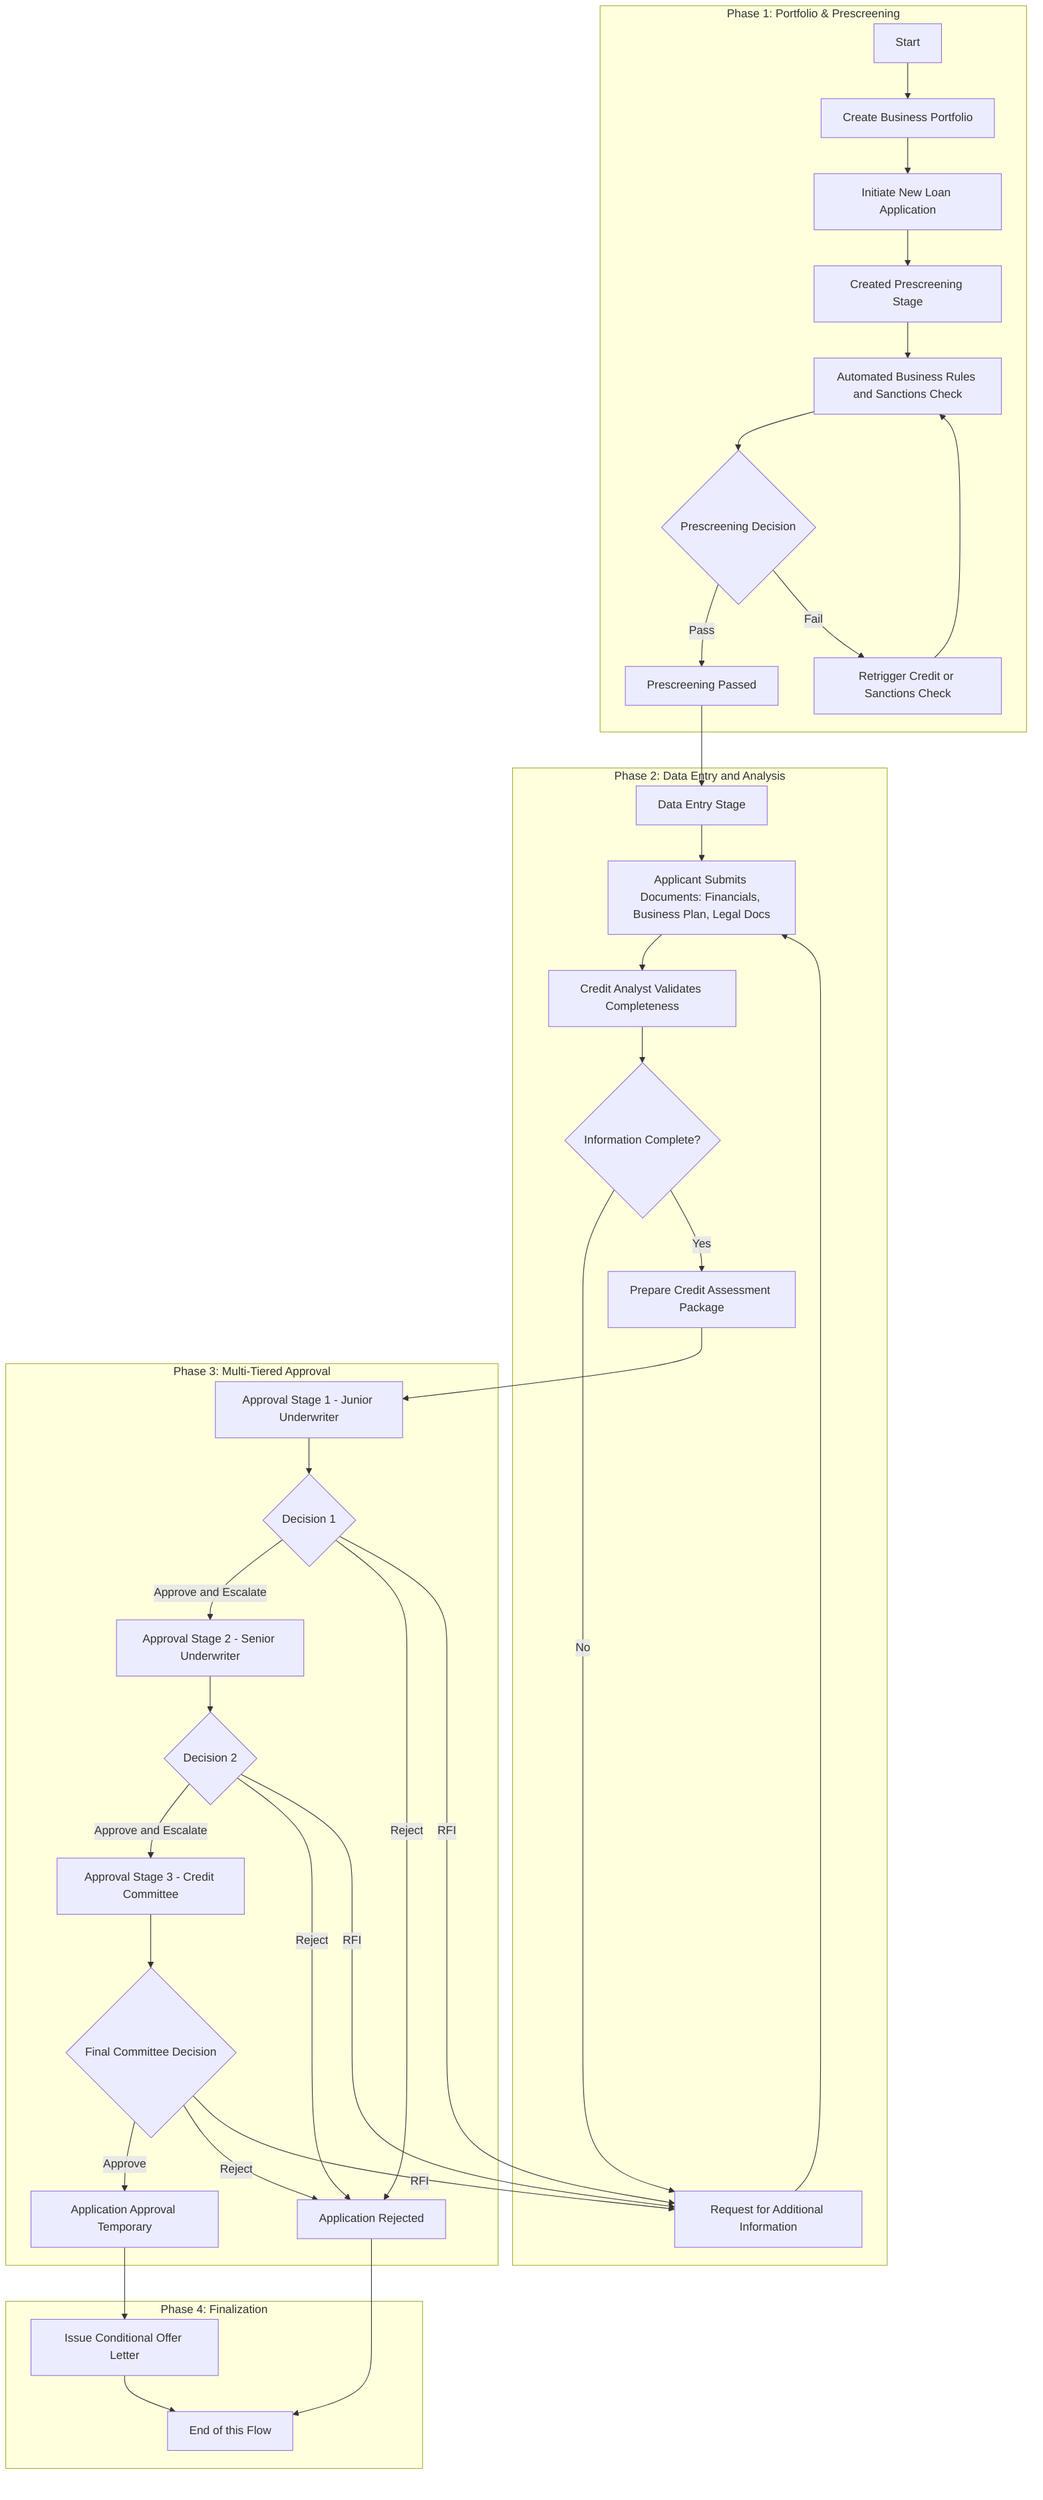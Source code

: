 flowchart TD
    subgraph "Phase 1: Portfolio & Prescreening"
        A[Start] --> B[Create Business Portfolio]
        B --> C[Initiate New Loan Application]
        C --> D[Created Prescreening Stage]
        D --> E[Automated Business Rules and Sanctions Check]
        E --> F{Prescreening Decision}
        F -- Pass --> G[Prescreening Passed]
        F -- Fail --> R[Retrigger Credit or Sanctions Check]
        R --> E
    end

    subgraph "Phase 2: Data Entry and Analysis"
        G --> H[Data Entry Stage]
        H --> I[Applicant Submits Documents: Financials, Business Plan, Legal Docs]
        I --> J[Credit Analyst Validates Completeness]
        J --> K{Information Complete?}
        K -- No --> L[Request for Additional Information]
        L --> I
        K -- Yes --> M[Prepare Credit Assessment Package]
    end

    subgraph "Phase 3: Multi-Tiered Approval"
        M --> N[Approval Stage 1 - Junior Underwriter]
        N --> O{Decision 1}
        O -- Approve and Escalate --> P[Approval Stage 2 - Senior Underwriter]
        O -- Reject --> Z[Application Rejected]
        O -- RFI --> L
        
        P --> Q{Decision 2}
        Q -- Approve and Escalate --> R2[Approval Stage 3 - Credit Committee]
        Q -- Reject --> Z
        Q -- RFI --> L

        R2 --> S{Final Committee Decision}
        S -- Approve --> T[Application Approval Temporary]
        S -- Reject --> Z
        S -- RFI --> L
    end

    subgraph "Phase 4: Finalization"
        T --> U[Issue Conditional Offer Letter]
        U --> V[End of this Flow]
        Z --> V
    end